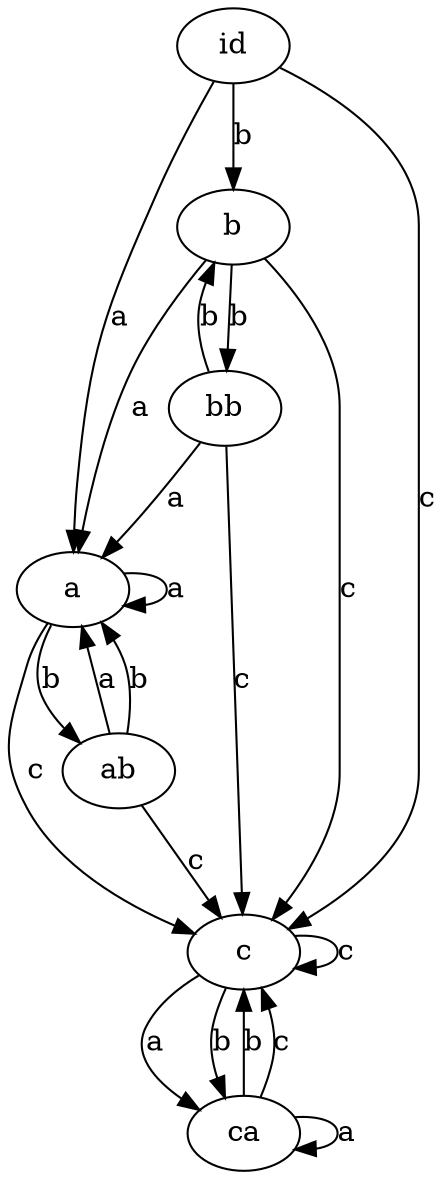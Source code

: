 digraph G {
"a"
"b"
"c"
"ab"
"bb"
"ca"
"id"
"a" -> "a" [label="a"]
"a" -> "ab" [label="b"]
"a" -> "c" [label="c"]
"b" -> "a" [label="a"]
"b" -> "bb" [label="b"]
"b" -> "c" [label="c"]
"c" -> "ca" [label="a"]
"c" -> "ca" [label="b"]
"c" -> "c" [label="c"]
"ab" -> "a" [label="a"]
"ab" -> "a" [label="b"]
"ab" -> "c" [label="c"]
"bb" -> "a" [label="a"]
"bb" -> "b" [label="b"]
"bb" -> "c" [label="c"]
"ca" -> "ca" [label="a"]
"ca" -> "c" [label="b"]
"ca" -> "c" [label="c"]
"id" -> "a" [label="a"]
"id" -> "b" [label="b"]
"id" -> "c" [label="c"]
}
